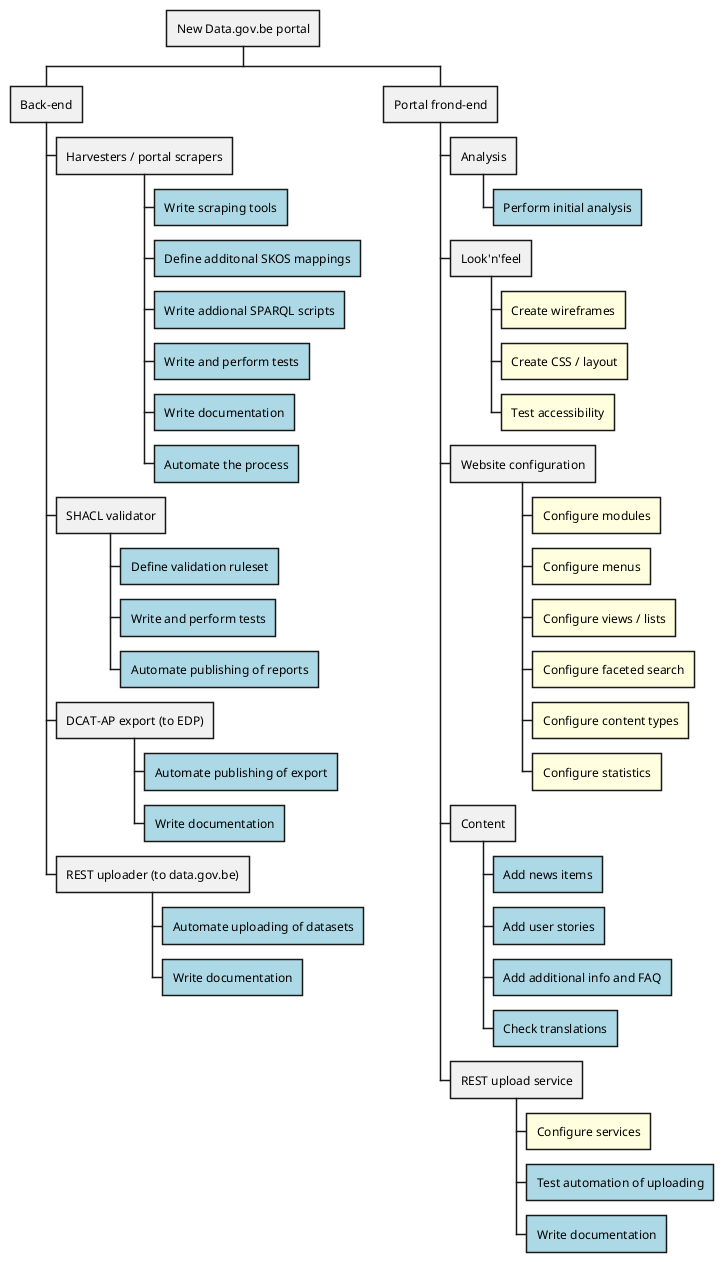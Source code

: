 @startuml
title "Work Breakdown Structure"

@startwbs
* New Data.gov.be portal
** Back-end
*** Harvesters / portal scrapers
****[#LightBlue] Write scraping tools
****[#LightBlue] Define additonal SKOS mappings
****[#LightBlue] Write addional SPARQL scripts
****[#LightBlue] Write and perform tests
****[#LightBlue] Write documentation
****[#LightBlue] Automate the process
*** SHACL validator
****[#LightBlue] Define validation ruleset
****[#LightBlue] Write and perform tests
****[#LightBlue] Automate publishing of reports
*** DCAT-AP export (to EDP)
****[#LightBlue] Automate publishing of export
****[#LightBlue] Write documentation
*** REST uploader (to data.gov.be)
****[#LightBlue] Automate uploading of datasets
****[#LightBlue] Write documentation
** Portal frond-end
*** Analysis
****[#LightBlue] Perform initial analysis
*** Look'n'feel
****[#LightYellow] Create wireframes
****[#LightYellow] Create CSS / layout
****[#LightYellow] Test accessibility
*** Website configuration
****[#LightYellow] Configure modules
****[#LightYellow] Configure menus
****[#LightYellow] Configure views / lists
****[#LightYellow] Configure faceted search
****[#LightYellow] Configure content types
****[#LightYellow] Configure statistics
*** Content
****[#LightBlue] Add news items
****[#LightBlue] Add user stories
****[#LightBlue] Add additional info and FAQ
****[#LightBlue] Check translations
*** REST upload service
****[#LightYellow] Configure services
****[#LightBlue] Test automation of uploading
****[#LightBlue] Write documentation
@endwbs
@enduml
